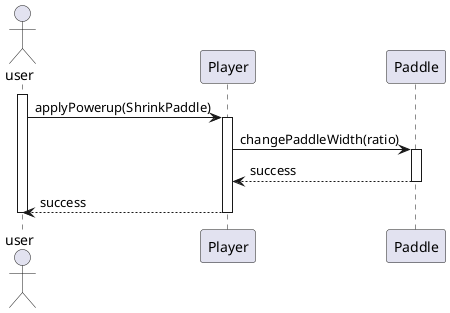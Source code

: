 @startuml
actor user
'expand paddle

participant Player as P
participant Paddle as pad

activate user
user -> P: applyPowerup(ShrinkPaddle)
activate P
P -> pad: changePaddleWidth(ratio)
activate pad
pad --> P: success
deactivate pad
P --> user: success
deactivate P
        
deactivate user
@enduml

